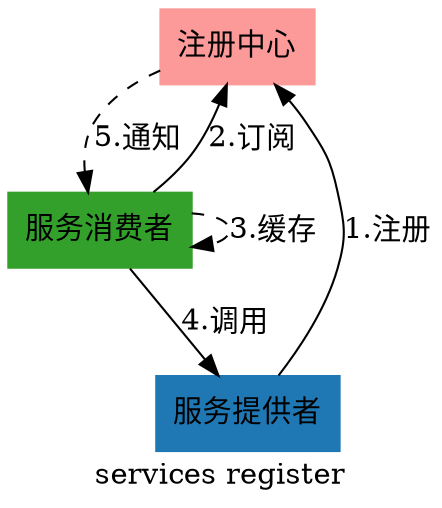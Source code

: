 digraph G {
    size="10,10";
    label="services register"
    node [colorscheme=paired12, color=1, style=filled];
    register_center[label="注册中心", color=5, shape="record"]
    consumer[label="服务消费者", color=4, shape="record"]
    service[label="服务提供者", color=2, shape="record"]
    consumer->register_center[label="2.订阅"]
    register_center->consumer[label="5.通知" style=dashed]

    consumer -> service [label="4.调用"]
    consumer -> consumer [label="3.缓存" style=dashed]
    service -> register_center [label="1.注册"]
}